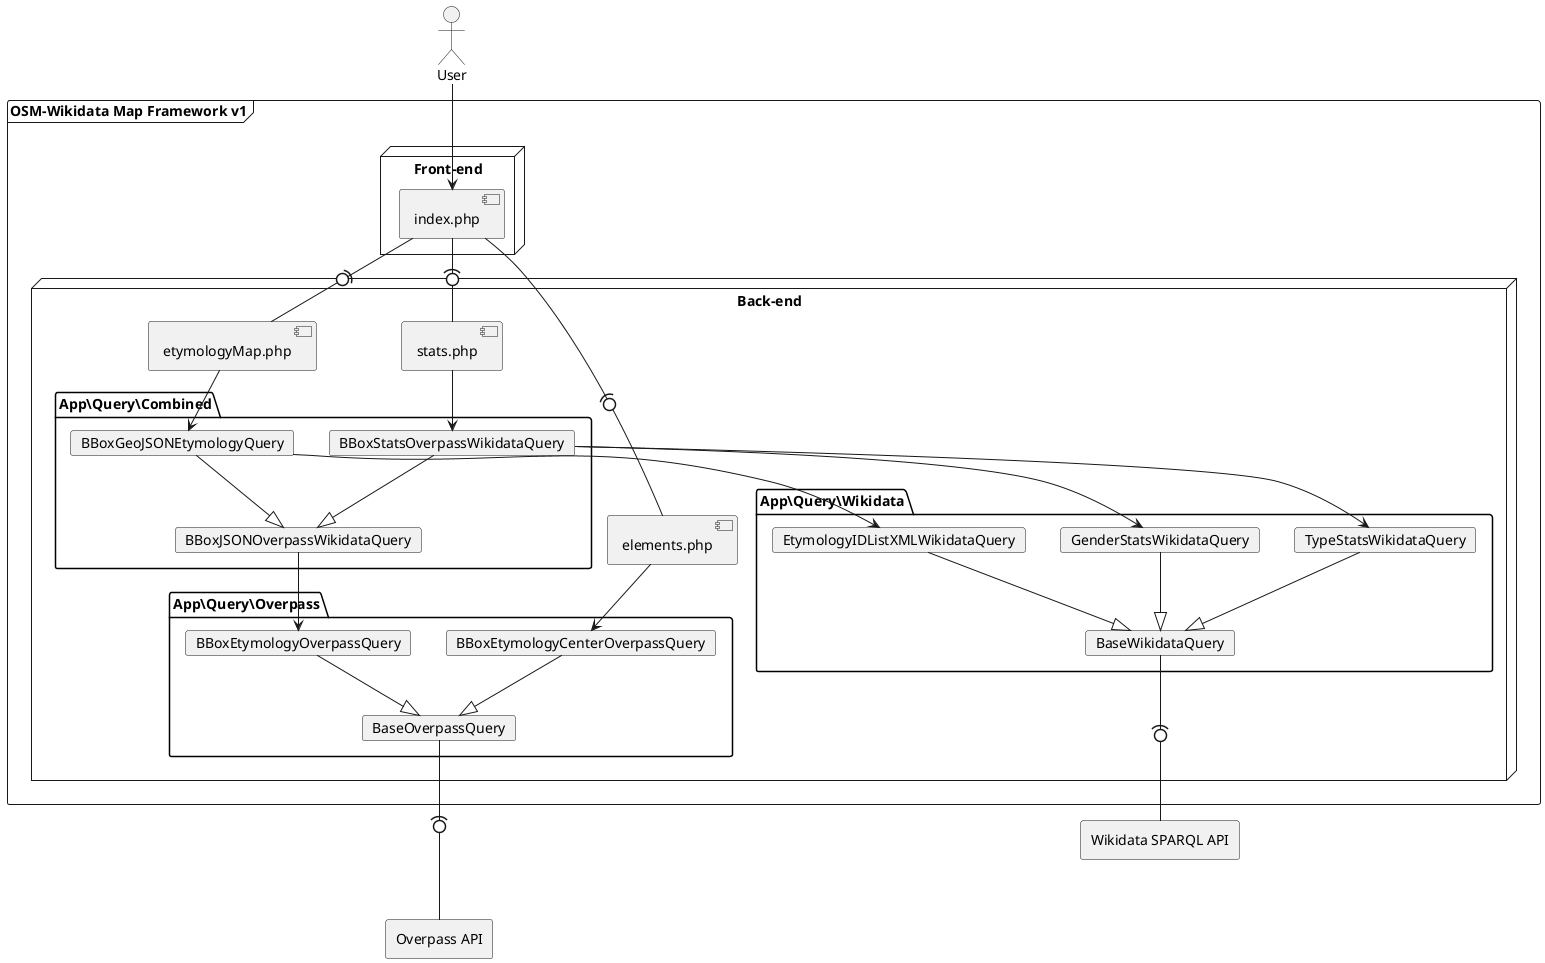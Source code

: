 @startuml v1

actor user as "User"
frame oem as "OSM-Wikidata Map Framework v1" {
    node "Front-end" {
        component index as "index.php"
    }
    node "Back-end" {
        component etymologyMap as "etymologyMap.php"
        component elements as "elements.php"
        component stats as "stats.php"
        package "App\Query\Combined" {
            card BBoxGeoJSONEtymologyQuery
            card BBoxStatsOverpassWikidataQuery
            card BBoxJSONOverpassWikidataQuery
        }
        package "App\Query\Wikidata" {
            card BaseWikidataQuery
            card EtymologyIDListXMLWikidataQuery
            card TypeStatsWikidataQuery
            card GenderStatsWikidataQuery
        }
        package "App\Query\Overpass" {
            card BaseOverpassQuery
            card BBoxEtymologyOverpassQuery
            card BBoxEtymologyCenterOverpassQuery
        }
/'
        package "App\Query\Caching" {
            card CSVCachedBBoxGeoJSONQuery
            card CSVCachedBBoxJSONQuery
        }
        'file cache as "Cache"
'/
    }
}
agent wikidata as "Wikidata SPARQL API"
agent overpass as "Overpass API"

user --> index
index -(0- etymologyMap
index -(0- elements
index -(0- stats

/'
stats  ..> CSVCachedBBoxJSONQuery
etymologyMap  ..> CSVCachedBBoxGeoJSONQuery
elements ..> CSVCachedBBoxGeoJSONQuery
CSVCachedBBoxGeoJSONQuery --|> CSVCachedBBoxJSONQuery
CSVCachedBBoxJSONQuery --> cache
'/

elements --> BBoxEtymologyCenterOverpassQuery
etymologyMap --> BBoxGeoJSONEtymologyQuery
stats --> BBoxStatsOverpassWikidataQuery

BBoxGeoJSONEtymologyQuery --|> BBoxJSONOverpassWikidataQuery
BBoxStatsOverpassWikidataQuery --|> BBoxJSONOverpassWikidataQuery

BBoxEtymologyOverpassQuery --|> BaseOverpassQuery
BBoxEtymologyCenterOverpassQuery --|> BaseOverpassQuery

EtymologyIDListXMLWikidataQuery --|> BaseWikidataQuery
TypeStatsWikidataQuery --|> BaseWikidataQuery
GenderStatsWikidataQuery --|> BaseWikidataQuery

BBoxJSONOverpassWikidataQuery --> BBoxEtymologyOverpassQuery
BBoxGeoJSONEtymologyQuery --> EtymologyIDListXMLWikidataQuery
BBoxStatsOverpassWikidataQuery --> GenderStatsWikidataQuery
BBoxStatsOverpassWikidataQuery --> TypeStatsWikidataQuery

BaseOverpassQuery --(0- overpass
BaseWikidataQuery --(0- wikidata

@enduml